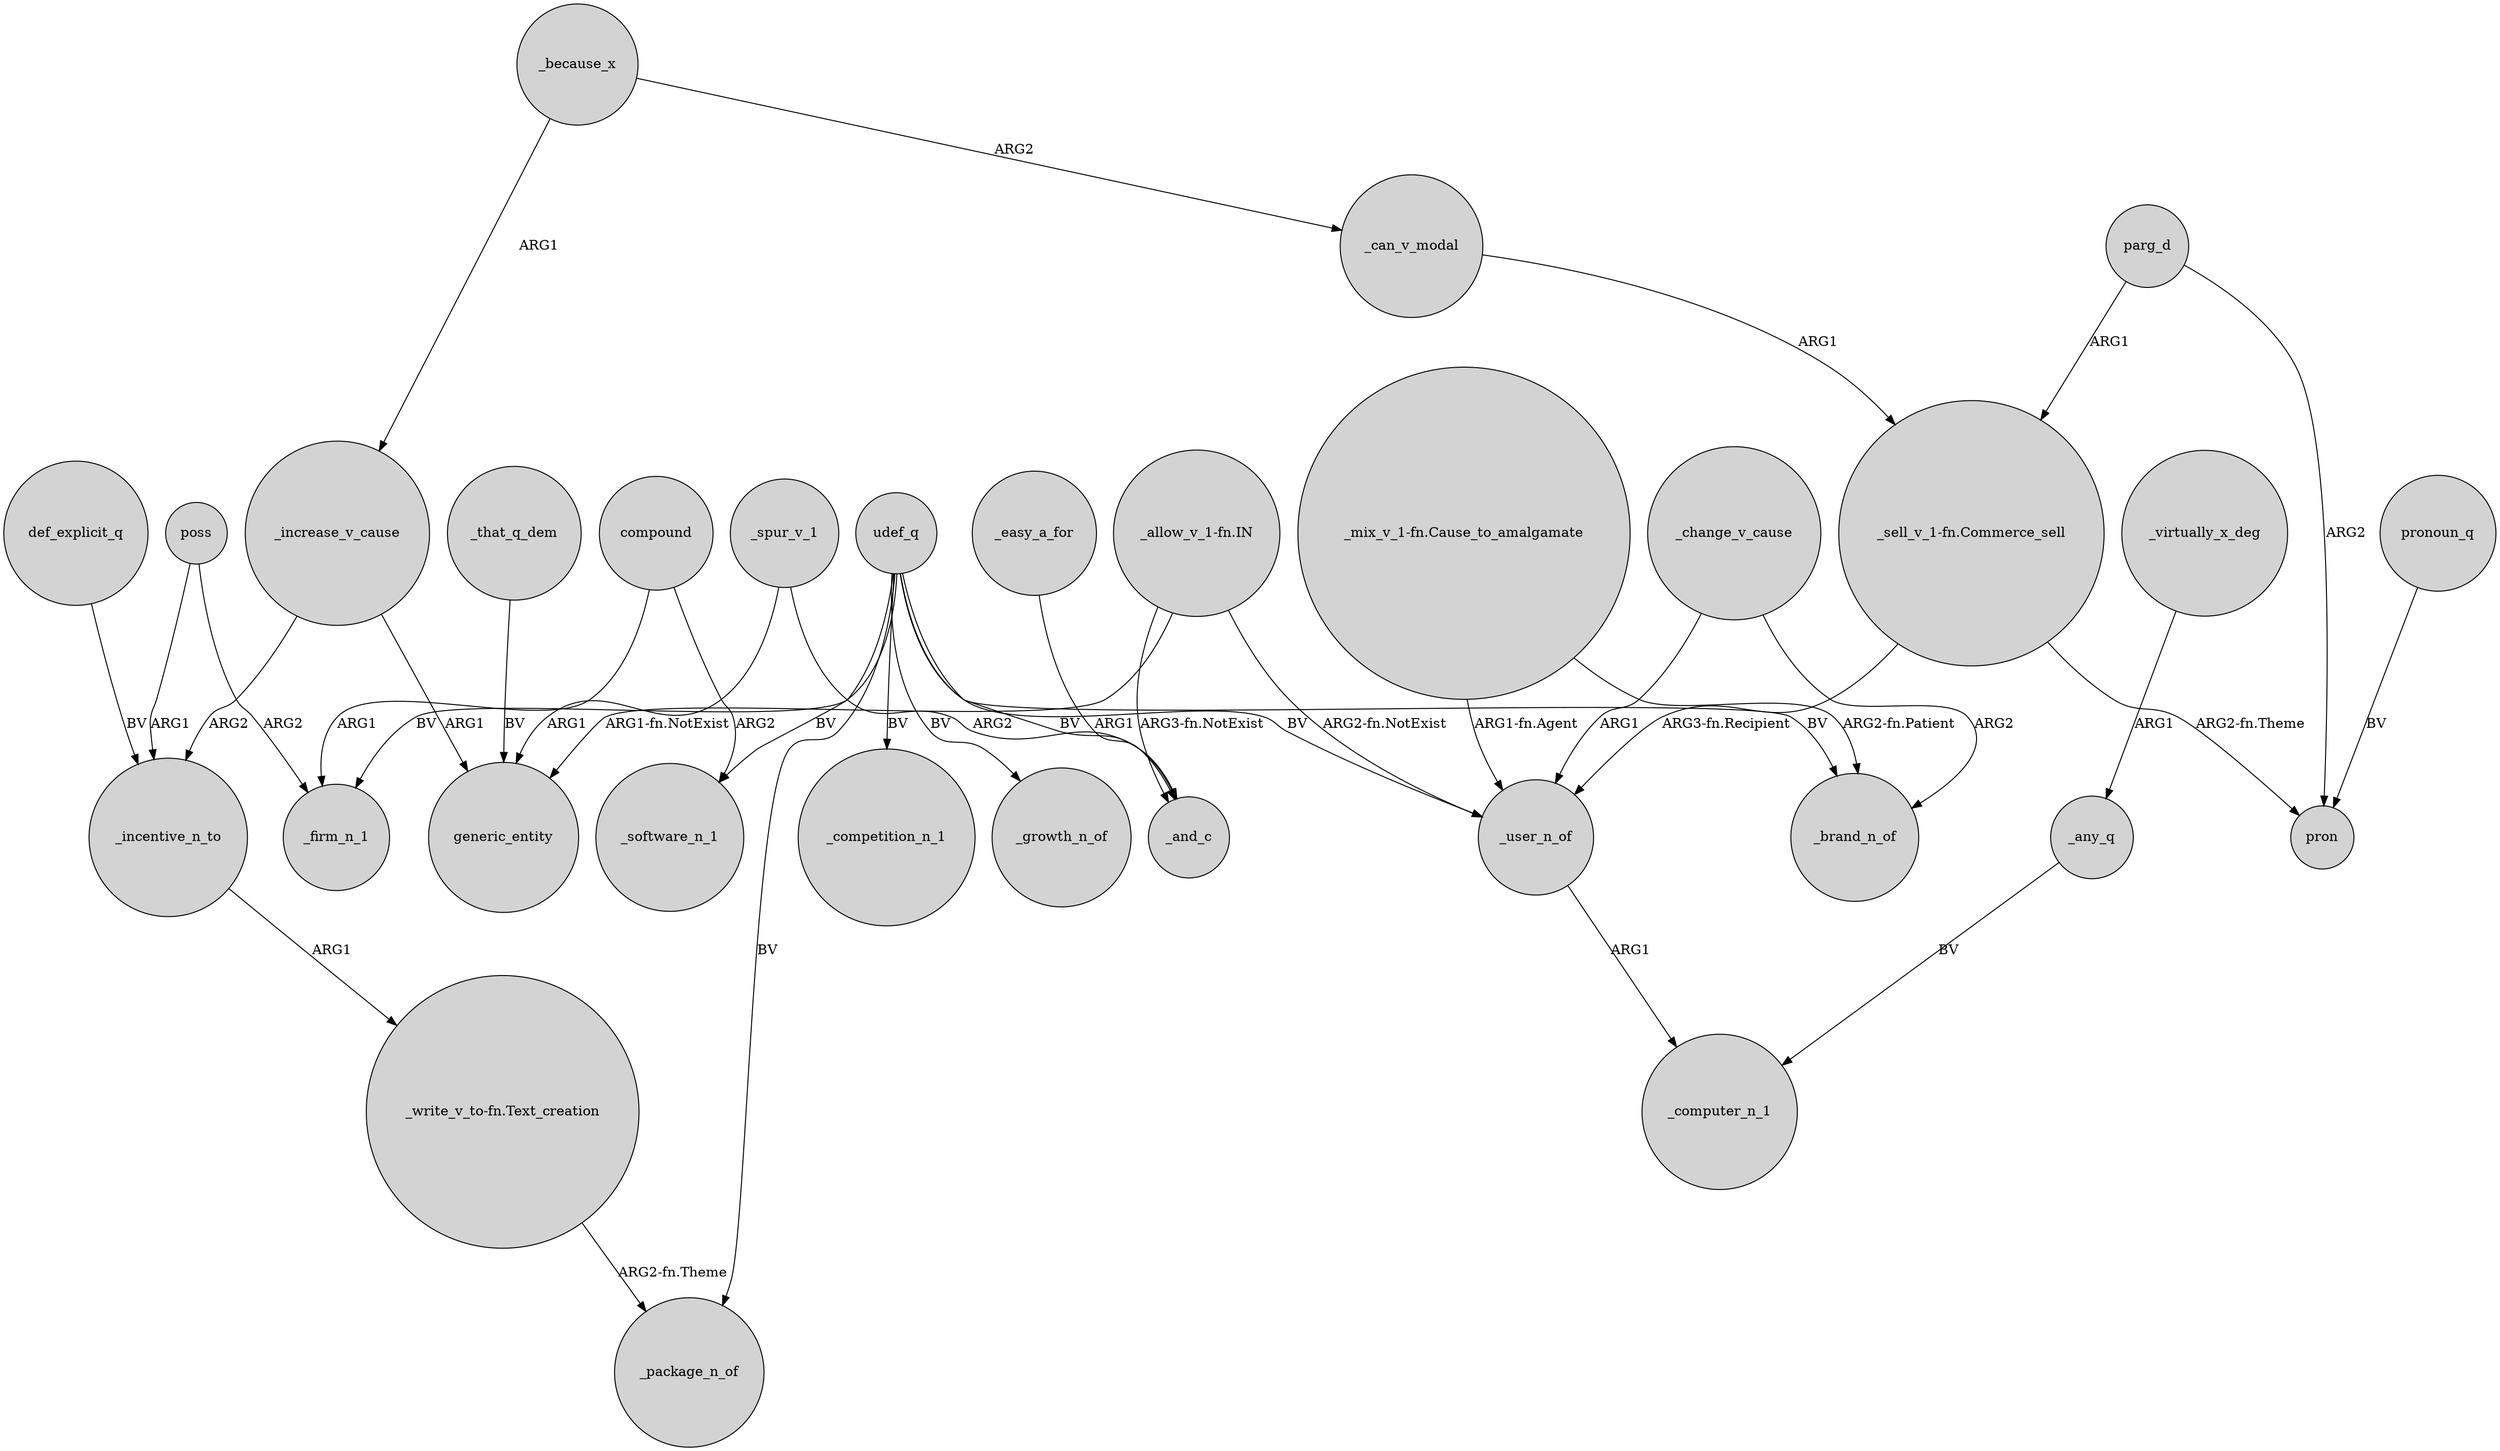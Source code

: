 digraph {
	node [shape=circle style=filled]
	udef_q -> _software_n_1 [label=BV]
	"_write_v_to-fn.Text_creation" -> _package_n_of [label="ARG2-fn.Theme"]
	udef_q -> _competition_n_1 [label=BV]
	_because_x -> _can_v_modal [label=ARG2]
	_that_q_dem -> generic_entity [label=BV]
	"_mix_v_1-fn.Cause_to_amalgamate" -> _user_n_of [label="ARG1-fn.Agent"]
	_spur_v_1 -> _and_c [label=ARG2]
	udef_q -> _firm_n_1 [label=BV]
	compound -> _software_n_1 [label=ARG2]
	_easy_a_for -> _and_c [label=ARG1]
	parg_d -> "_sell_v_1-fn.Commerce_sell" [label=ARG1]
	_because_x -> _increase_v_cause [label=ARG1]
	udef_q -> _user_n_of [label=BV]
	"_allow_v_1-fn.IN" -> generic_entity [label="ARG1-fn.NotExist"]
	_change_v_cause -> _user_n_of [label=ARG1]
	_spur_v_1 -> generic_entity [label=ARG1]
	_increase_v_cause -> _incentive_n_to [label=ARG2]
	parg_d -> pron [label=ARG2]
	pronoun_q -> pron [label=BV]
	udef_q -> _package_n_of [label=BV]
	_incentive_n_to -> "_write_v_to-fn.Text_creation" [label=ARG1]
	"_sell_v_1-fn.Commerce_sell" -> pron [label="ARG2-fn.Theme"]
	_virtually_x_deg -> _any_q [label=ARG1]
	poss -> _firm_n_1 [label=ARG2]
	compound -> _firm_n_1 [label=ARG1]
	"_sell_v_1-fn.Commerce_sell" -> _user_n_of [label="ARG3-fn.Recipient"]
	_user_n_of -> _computer_n_1 [label=ARG1]
	udef_q -> _brand_n_of [label=BV]
	_can_v_modal -> "_sell_v_1-fn.Commerce_sell" [label=ARG1]
	def_explicit_q -> _incentive_n_to [label=BV]
	"_mix_v_1-fn.Cause_to_amalgamate" -> _brand_n_of [label="ARG2-fn.Patient"]
	_increase_v_cause -> generic_entity [label=ARG1]
	udef_q -> _and_c [label=BV]
	udef_q -> _growth_n_of [label=BV]
	_any_q -> _computer_n_1 [label=BV]
	"_allow_v_1-fn.IN" -> _user_n_of [label="ARG2-fn.NotExist"]
	"_allow_v_1-fn.IN" -> _and_c [label="ARG3-fn.NotExist"]
	_change_v_cause -> _brand_n_of [label=ARG2]
	poss -> _incentive_n_to [label=ARG1]
}
